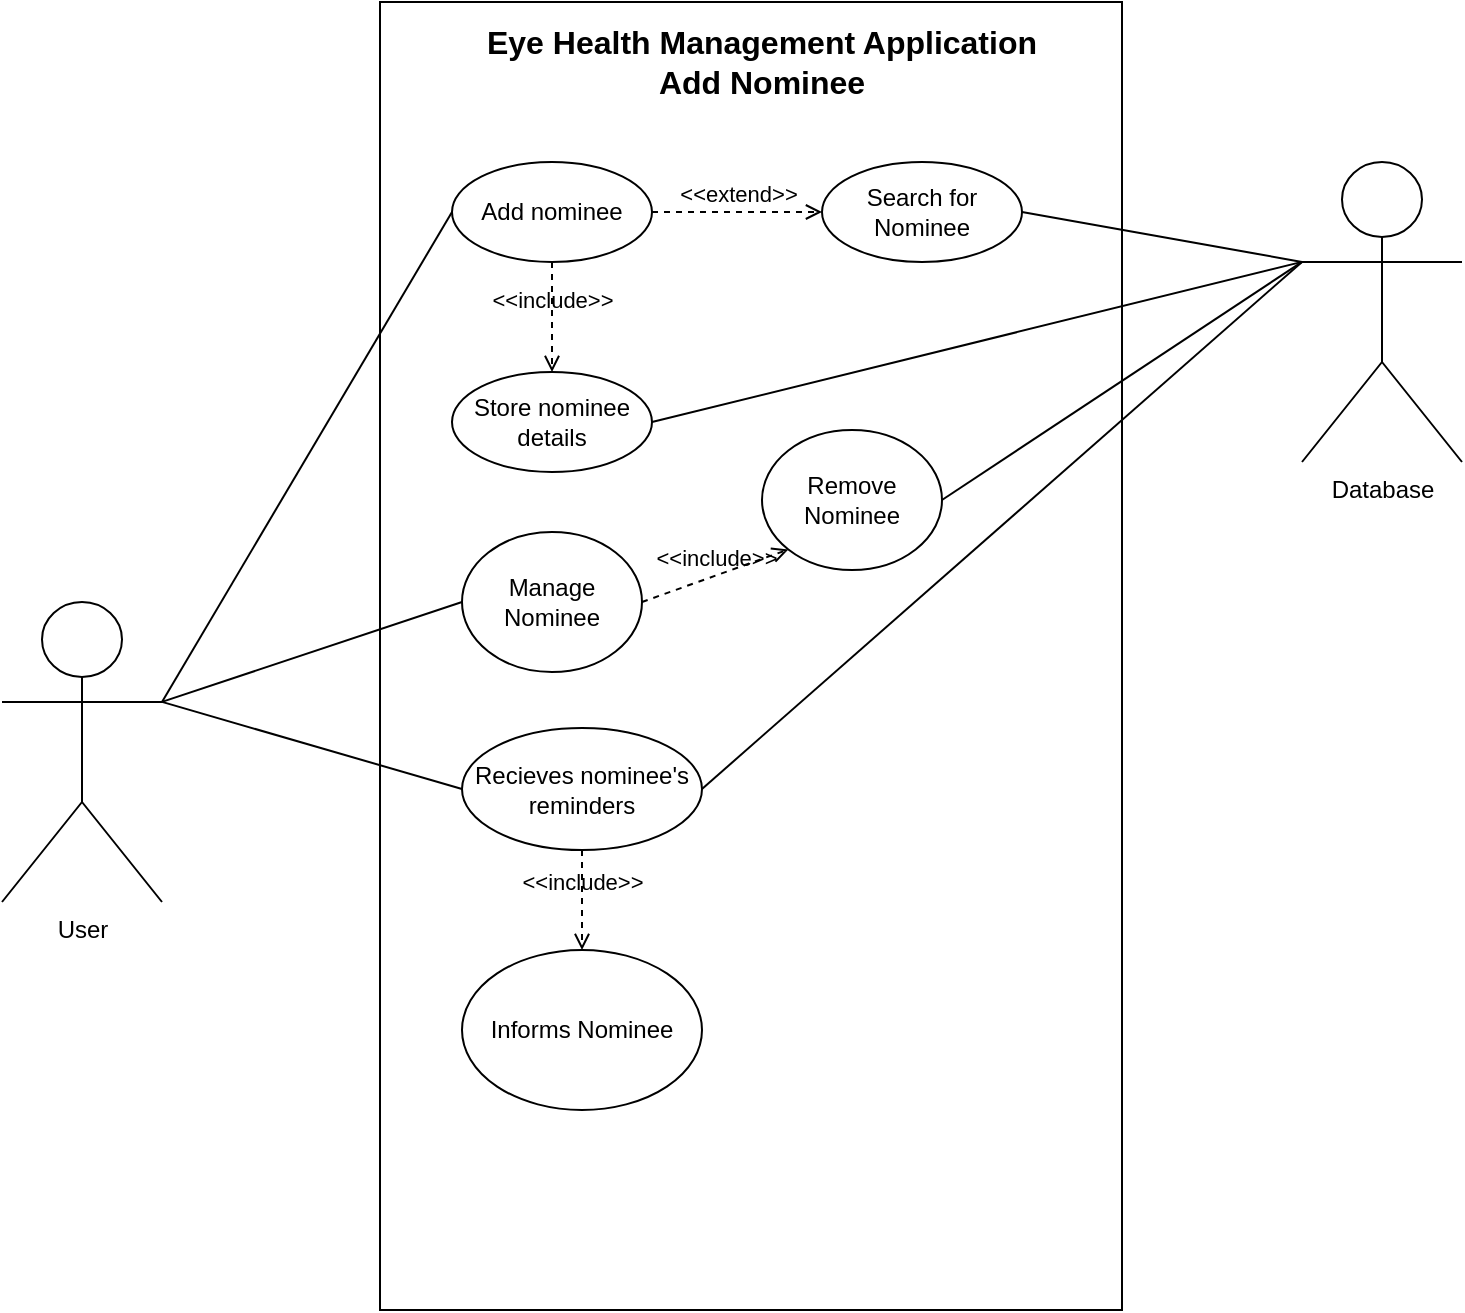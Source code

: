 <mxfile version="22.1.2" type="device">
  <diagram name="Page-1" id="cdRQ526Jkao1qlJUCw19">
    <mxGraphModel dx="1364" dy="843" grid="1" gridSize="10" guides="1" tooltips="1" connect="1" arrows="1" fold="1" page="1" pageScale="1" pageWidth="827" pageHeight="1169" math="0" shadow="0">
      <root>
        <mxCell id="0" />
        <mxCell id="1" parent="0" />
        <mxCell id="4VQpeNJrzAtvyB_kZWIC-1" value="User" style="shape=umlActor;verticalLabelPosition=bottom;verticalAlign=top;html=1;outlineConnect=0;" parent="1" vertex="1">
          <mxGeometry x="50" y="426" width="80" height="150" as="geometry" />
        </mxCell>
        <mxCell id="4VQpeNJrzAtvyB_kZWIC-5" value="" style="rounded=0;whiteSpace=wrap;html=1;" parent="1" vertex="1">
          <mxGeometry x="239" y="126" width="371" height="654" as="geometry" />
        </mxCell>
        <mxCell id="4VQpeNJrzAtvyB_kZWIC-6" value="&lt;font style=&quot;font-size: 16px;&quot;&gt;&lt;b&gt;Eye Health Management Application Add Nominee&lt;br&gt;&lt;/b&gt;&lt;/font&gt;" style="text;html=1;strokeColor=none;fillColor=none;align=center;verticalAlign=middle;whiteSpace=wrap;rounded=0;" parent="1" vertex="1">
          <mxGeometry x="290" y="136" width="280" height="40" as="geometry" />
        </mxCell>
        <mxCell id="BrQOBhn-TSS67xyMG39H-13" value="Add nominee" style="ellipse;whiteSpace=wrap;html=1;" parent="1" vertex="1">
          <mxGeometry x="275" y="206" width="100" height="50" as="geometry" />
        </mxCell>
        <mxCell id="BrQOBhn-TSS67xyMG39H-14" value="Store nominee details" style="ellipse;whiteSpace=wrap;html=1;" parent="1" vertex="1">
          <mxGeometry x="275" y="311" width="100" height="50" as="geometry" />
        </mxCell>
        <mxCell id="BrQOBhn-TSS67xyMG39H-16" value="Manage Nominee" style="ellipse;whiteSpace=wrap;html=1;" parent="1" vertex="1">
          <mxGeometry x="280" y="391" width="90" height="70" as="geometry" />
        </mxCell>
        <mxCell id="BrQOBhn-TSS67xyMG39H-21" value="&amp;lt;&amp;lt;include&amp;gt;&amp;gt;" style="html=1;verticalAlign=bottom;labelBackgroundColor=none;endArrow=open;endFill=0;dashed=1;rounded=0;exitX=0.5;exitY=1;exitDx=0;exitDy=0;" parent="1" source="BrQOBhn-TSS67xyMG39H-13" target="BrQOBhn-TSS67xyMG39H-14" edge="1">
          <mxGeometry width="160" relative="1" as="geometry">
            <mxPoint x="305" y="221" as="sourcePoint" />
            <mxPoint x="465" y="221" as="targetPoint" />
          </mxGeometry>
        </mxCell>
        <mxCell id="BrQOBhn-TSS67xyMG39H-26" value="" style="endArrow=none;html=1;rounded=0;exitX=1;exitY=0.333;exitDx=0;exitDy=0;exitPerimeter=0;entryX=0;entryY=0.5;entryDx=0;entryDy=0;" parent="1" source="4VQpeNJrzAtvyB_kZWIC-1" target="BrQOBhn-TSS67xyMG39H-13" edge="1">
          <mxGeometry width="50" height="50" relative="1" as="geometry">
            <mxPoint x="200" y="606" as="sourcePoint" />
            <mxPoint x="250" y="556" as="targetPoint" />
          </mxGeometry>
        </mxCell>
        <mxCell id="BrQOBhn-TSS67xyMG39H-27" value="Database" style="shape=umlActor;verticalLabelPosition=bottom;verticalAlign=top;html=1;outlineConnect=0;" parent="1" vertex="1">
          <mxGeometry x="700" y="206" width="80" height="150" as="geometry" />
        </mxCell>
        <mxCell id="BrQOBhn-TSS67xyMG39H-37" value="" style="endArrow=none;html=1;rounded=0;entryX=1;entryY=0.333;entryDx=0;entryDy=0;entryPerimeter=0;exitX=0;exitY=0.5;exitDx=0;exitDy=0;" parent="1" source="BrQOBhn-TSS67xyMG39H-16" target="4VQpeNJrzAtvyB_kZWIC-1" edge="1">
          <mxGeometry width="50" height="50" relative="1" as="geometry">
            <mxPoint x="140" y="696" as="sourcePoint" />
            <mxPoint x="190" y="646" as="targetPoint" />
          </mxGeometry>
        </mxCell>
        <mxCell id="x4pgxknqC9VuGibqUOyM-1" value="Search for Nominee" style="ellipse;whiteSpace=wrap;html=1;" parent="1" vertex="1">
          <mxGeometry x="460" y="206" width="100" height="50" as="geometry" />
        </mxCell>
        <mxCell id="x4pgxknqC9VuGibqUOyM-2" value="&amp;lt;&amp;lt;extend&amp;gt;&amp;gt;" style="html=1;verticalAlign=bottom;labelBackgroundColor=none;endArrow=open;endFill=0;dashed=1;rounded=0;exitX=1;exitY=0.5;exitDx=0;exitDy=0;entryX=0;entryY=0.5;entryDx=0;entryDy=0;" parent="1" source="BrQOBhn-TSS67xyMG39H-13" target="x4pgxknqC9VuGibqUOyM-1" edge="1">
          <mxGeometry width="160" relative="1" as="geometry">
            <mxPoint x="410" y="230" as="sourcePoint" />
            <mxPoint x="570" y="230" as="targetPoint" />
          </mxGeometry>
        </mxCell>
        <mxCell id="x4pgxknqC9VuGibqUOyM-5" value="" style="endArrow=none;html=1;rounded=0;entryX=0;entryY=0.333;entryDx=0;entryDy=0;entryPerimeter=0;exitX=1;exitY=0.5;exitDx=0;exitDy=0;" parent="1" source="BrQOBhn-TSS67xyMG39H-14" target="BrQOBhn-TSS67xyMG39H-27" edge="1">
          <mxGeometry width="50" height="50" relative="1" as="geometry">
            <mxPoint x="550" y="380" as="sourcePoint" />
            <mxPoint x="600" y="330" as="targetPoint" />
          </mxGeometry>
        </mxCell>
        <mxCell id="x4pgxknqC9VuGibqUOyM-6" value="" style="endArrow=none;html=1;rounded=0;exitX=1;exitY=0.5;exitDx=0;exitDy=0;entryX=0;entryY=0.333;entryDx=0;entryDy=0;entryPerimeter=0;" parent="1" source="x4pgxknqC9VuGibqUOyM-1" target="BrQOBhn-TSS67xyMG39H-27" edge="1">
          <mxGeometry width="50" height="50" relative="1" as="geometry">
            <mxPoint x="660" y="310" as="sourcePoint" />
            <mxPoint x="700" y="260" as="targetPoint" />
          </mxGeometry>
        </mxCell>
        <mxCell id="x4pgxknqC9VuGibqUOyM-8" value="Remove Nominee" style="ellipse;whiteSpace=wrap;html=1;" parent="1" vertex="1">
          <mxGeometry x="430" y="340" width="90" height="70" as="geometry" />
        </mxCell>
        <mxCell id="x4pgxknqC9VuGibqUOyM-9" value="&amp;lt;&amp;lt;include&amp;gt;&amp;gt;" style="html=1;verticalAlign=bottom;labelBackgroundColor=none;endArrow=open;endFill=0;dashed=1;rounded=0;exitX=1;exitY=0.5;exitDx=0;exitDy=0;entryX=0;entryY=1;entryDx=0;entryDy=0;" parent="1" source="BrQOBhn-TSS67xyMG39H-16" target="x4pgxknqC9VuGibqUOyM-8" edge="1">
          <mxGeometry width="160" relative="1" as="geometry">
            <mxPoint x="390" y="510" as="sourcePoint" />
            <mxPoint x="550" y="510" as="targetPoint" />
          </mxGeometry>
        </mxCell>
        <mxCell id="x4pgxknqC9VuGibqUOyM-12" value="" style="endArrow=none;html=1;rounded=0;entryX=0;entryY=0.333;entryDx=0;entryDy=0;entryPerimeter=0;exitX=1;exitY=0.5;exitDx=0;exitDy=0;" parent="1" source="x4pgxknqC9VuGibqUOyM-8" target="BrQOBhn-TSS67xyMG39H-27" edge="1">
          <mxGeometry width="50" height="50" relative="1" as="geometry">
            <mxPoint x="320" y="580" as="sourcePoint" />
            <mxPoint x="690" y="260" as="targetPoint" />
          </mxGeometry>
        </mxCell>
        <mxCell id="x4pgxknqC9VuGibqUOyM-14" value="Recieves nominee&#39;s reminders" style="ellipse;whiteSpace=wrap;html=1;" parent="1" vertex="1">
          <mxGeometry x="280" y="489" width="120" height="61" as="geometry" />
        </mxCell>
        <mxCell id="x4pgxknqC9VuGibqUOyM-16" value="" style="endArrow=none;html=1;rounded=0;exitX=1;exitY=0.333;exitDx=0;exitDy=0;exitPerimeter=0;entryX=0;entryY=0.5;entryDx=0;entryDy=0;" parent="1" source="4VQpeNJrzAtvyB_kZWIC-1" target="x4pgxknqC9VuGibqUOyM-14" edge="1">
          <mxGeometry width="50" height="50" relative="1" as="geometry">
            <mxPoint x="190" y="630" as="sourcePoint" />
            <mxPoint x="240" y="580" as="targetPoint" />
          </mxGeometry>
        </mxCell>
        <mxCell id="x4pgxknqC9VuGibqUOyM-17" value="" style="endArrow=none;html=1;rounded=0;entryX=0;entryY=0.333;entryDx=0;entryDy=0;entryPerimeter=0;exitX=1;exitY=0.5;exitDx=0;exitDy=0;" parent="1" source="x4pgxknqC9VuGibqUOyM-14" target="BrQOBhn-TSS67xyMG39H-27" edge="1">
          <mxGeometry width="50" height="50" relative="1" as="geometry">
            <mxPoint x="470" y="590" as="sourcePoint" />
            <mxPoint x="520" y="540" as="targetPoint" />
          </mxGeometry>
        </mxCell>
        <mxCell id="x4pgxknqC9VuGibqUOyM-18" value="Informs Nominee" style="ellipse;whiteSpace=wrap;html=1;" parent="1" vertex="1">
          <mxGeometry x="280" y="600" width="120" height="80" as="geometry" />
        </mxCell>
        <mxCell id="x4pgxknqC9VuGibqUOyM-19" value="&amp;lt;&amp;lt;include&amp;gt;&amp;gt;" style="html=1;verticalAlign=bottom;labelBackgroundColor=none;endArrow=open;endFill=0;dashed=1;rounded=0;exitX=0.5;exitY=1;exitDx=0;exitDy=0;entryX=0.5;entryY=0;entryDx=0;entryDy=0;" parent="1" source="x4pgxknqC9VuGibqUOyM-14" target="x4pgxknqC9VuGibqUOyM-18" edge="1">
          <mxGeometry width="160" relative="1" as="geometry">
            <mxPoint x="210" y="600" as="sourcePoint" />
            <mxPoint x="370" y="600" as="targetPoint" />
          </mxGeometry>
        </mxCell>
      </root>
    </mxGraphModel>
  </diagram>
</mxfile>
